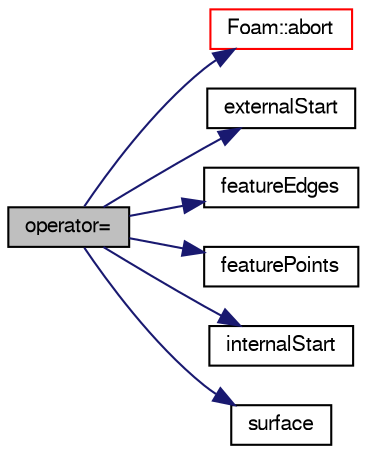 digraph "operator="
{
  bgcolor="transparent";
  edge [fontname="FreeSans",fontsize="10",labelfontname="FreeSans",labelfontsize="10"];
  node [fontname="FreeSans",fontsize="10",shape=record];
  rankdir="LR";
  Node3749 [label="operator=",height=0.2,width=0.4,color="black", fillcolor="grey75", style="filled", fontcolor="black"];
  Node3749 -> Node3750 [color="midnightblue",fontsize="10",style="solid",fontname="FreeSans"];
  Node3750 [label="Foam::abort",height=0.2,width=0.4,color="red",URL="$a21124.html#a447107a607d03e417307c203fa5fb44b"];
  Node3749 -> Node3793 [color="midnightblue",fontsize="10",style="solid",fontname="FreeSans"];
  Node3793 [label="externalStart",height=0.2,width=0.4,color="black",URL="$a25510.html#abc3e0ebfbf50e10cf55e9323e68dcc3c",tooltip="start of external edges "];
  Node3749 -> Node3794 [color="midnightblue",fontsize="10",style="solid",fontname="FreeSans"];
  Node3794 [label="featureEdges",height=0.2,width=0.4,color="black",URL="$a25510.html#a33ecbfd9a6ec83a789228bded34109e3",tooltip="Return feature edge list. "];
  Node3749 -> Node3795 [color="midnightblue",fontsize="10",style="solid",fontname="FreeSans"];
  Node3795 [label="featurePoints",height=0.2,width=0.4,color="black",URL="$a25510.html#a62f79c6a6e16124b0301bac76fdaeebe",tooltip="Return feature point list. "];
  Node3749 -> Node3796 [color="midnightblue",fontsize="10",style="solid",fontname="FreeSans"];
  Node3796 [label="internalStart",height=0.2,width=0.4,color="black",URL="$a25510.html#ab639b5151c98e171d75cd806465ddc86",tooltip="start of internal edges "];
  Node3749 -> Node3797 [color="midnightblue",fontsize="10",style="solid",fontname="FreeSans"];
  Node3797 [label="surface",height=0.2,width=0.4,color="black",URL="$a25510.html#abf28bf4987657fadcee184f52c42c24d"];
}
